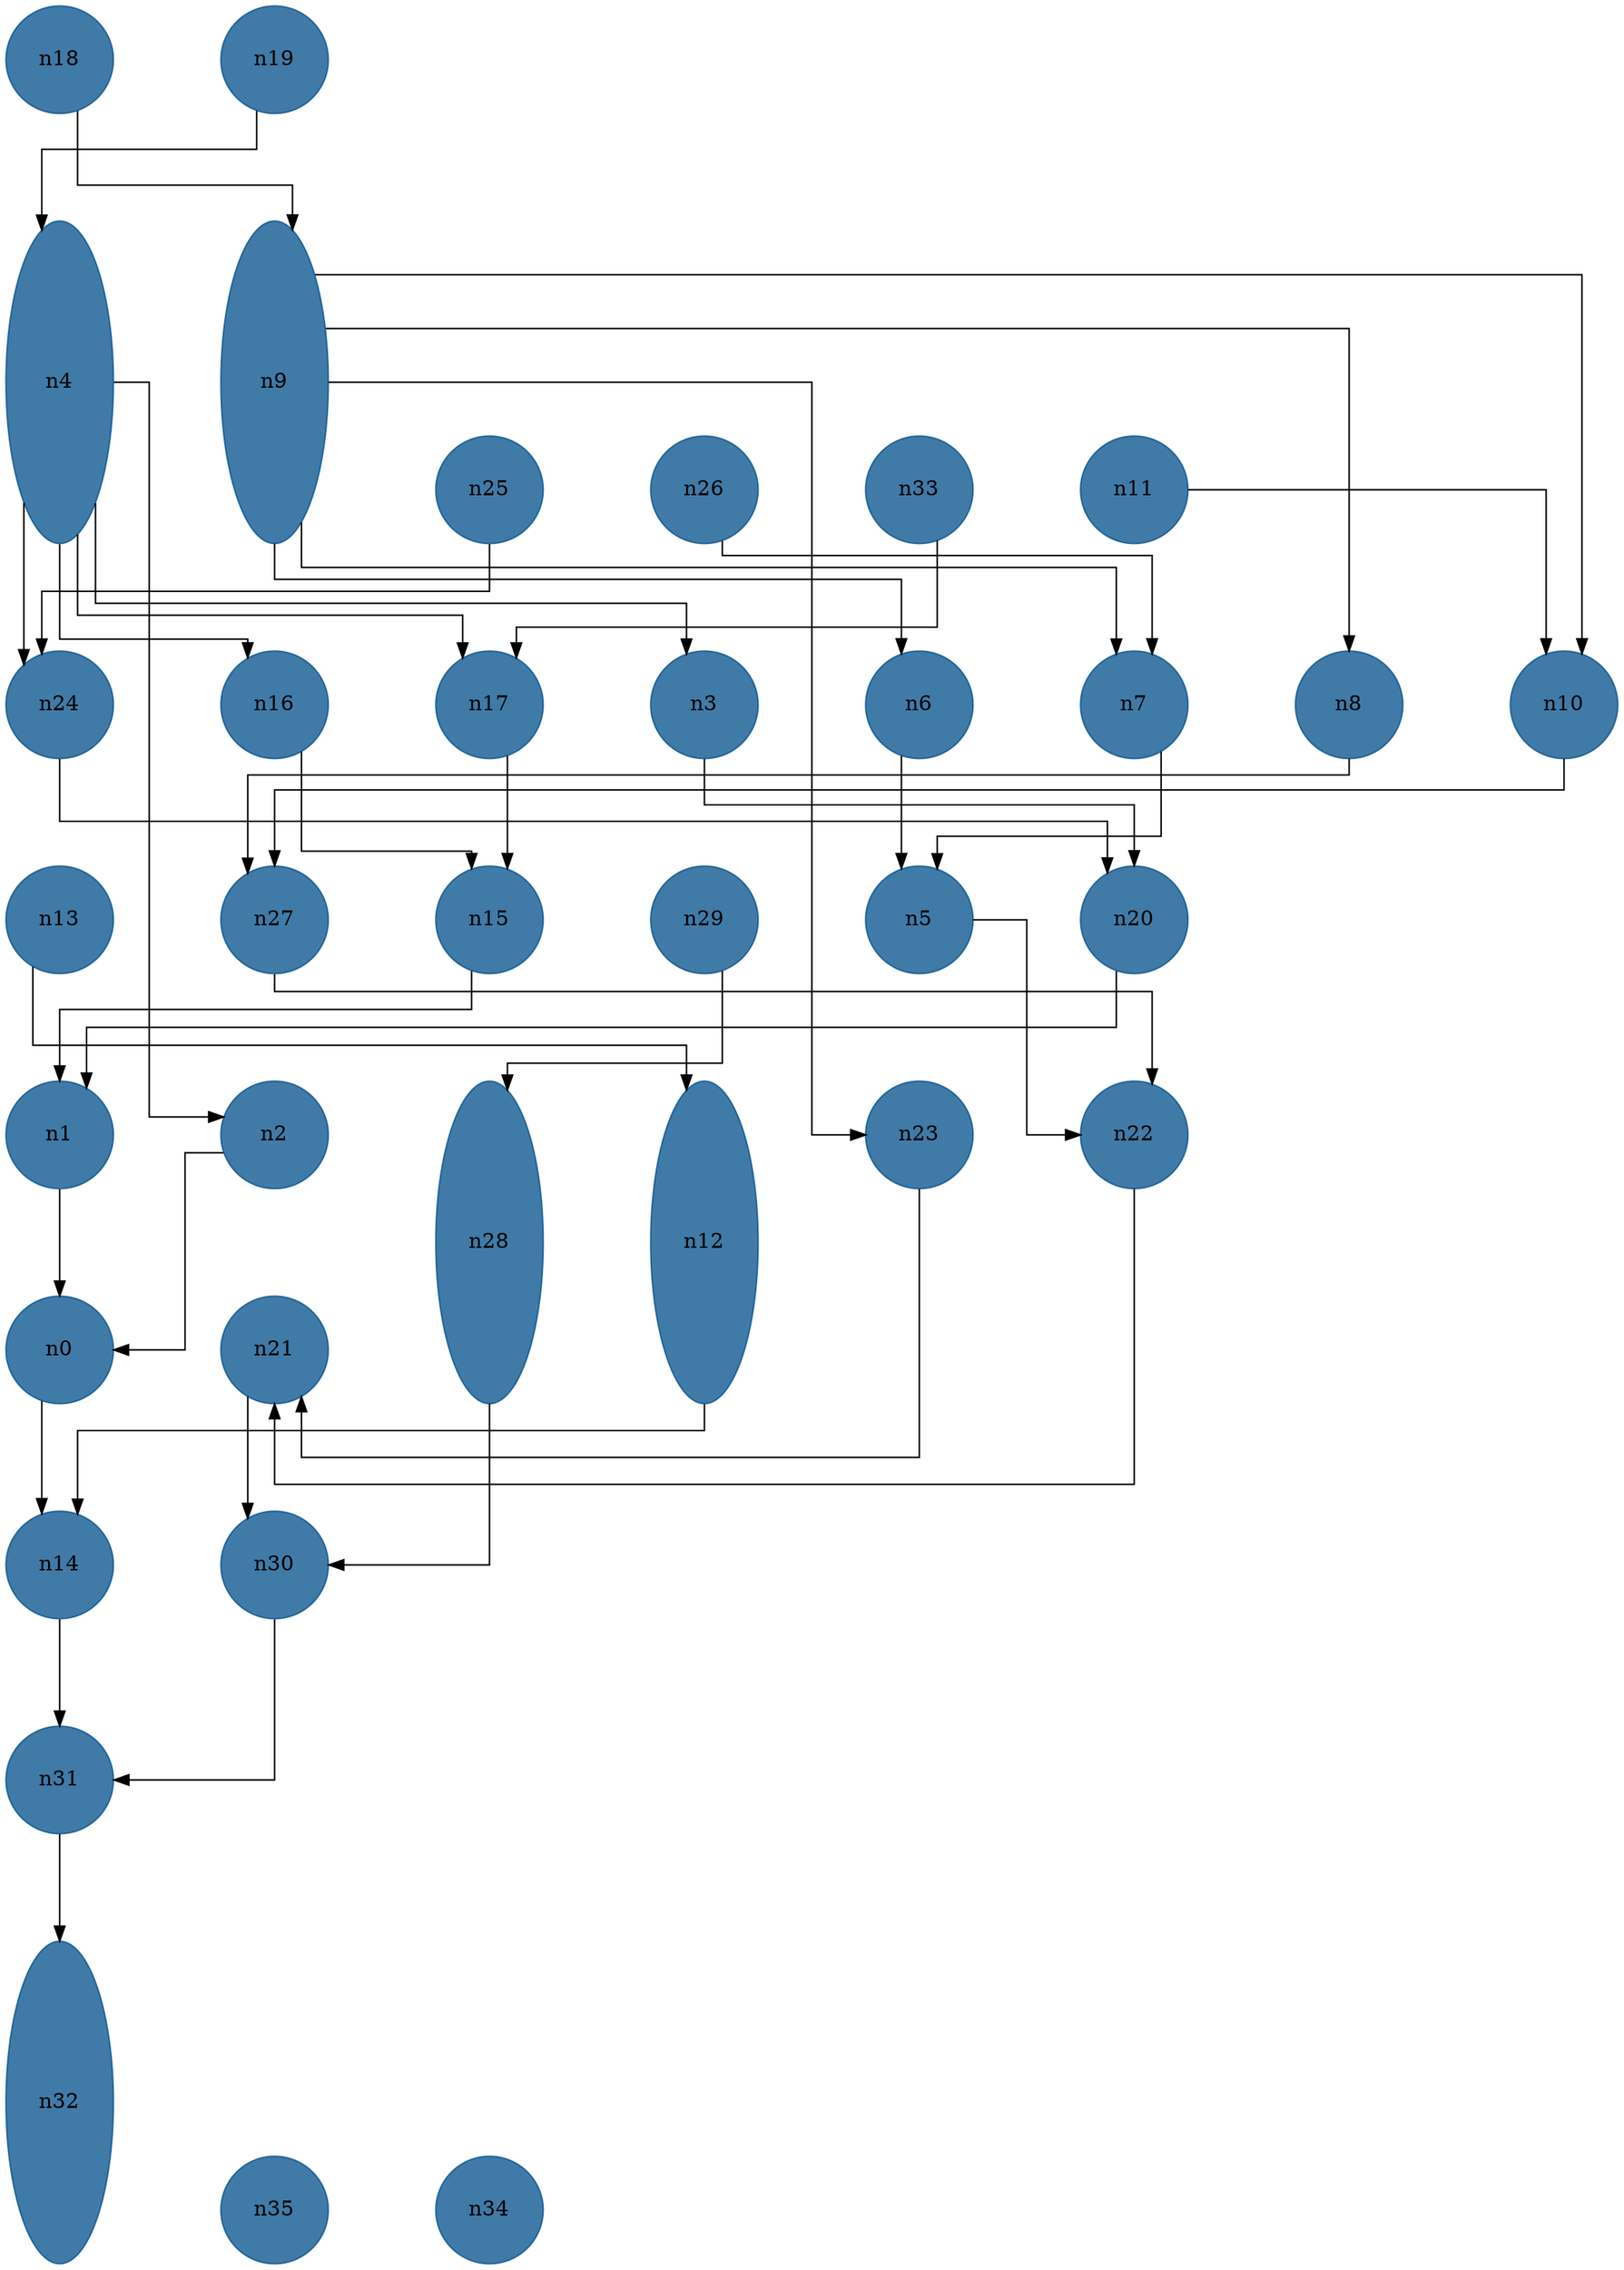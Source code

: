 //do not use DOT to generate pdf use NEATO or FDP
digraph{
layout="neato";
splines="ortho";
n18[shape="ellipse", style="filled", color="#004E8ABF", pos="0,22!", height="1", width="1"];
n18 -> n9;
n19[shape="ellipse", style="filled", color="#004E8ABF", pos="2,22!", height="1", width="1"];
n19 -> n4;
n4[shape="ellipse", style="filled", color="#004E8ABF", pos="0,19!", height="3", width="1"];
n4 -> n24;
n4 -> n16;
n4 -> n2;
n4 -> n3;
n4 -> n17;
n9[shape="ellipse", style="filled", color="#004E8ABF", pos="2,19!", height="3", width="1"];
n9 -> n6;
n9 -> n7;
n9 -> n8;
n9 -> n10;
n9 -> n23;
n25[shape="ellipse", style="filled", color="#004E8ABF", pos="4,18!", height="1", width="1"];
n25 -> n24;
n26[shape="ellipse", style="filled", color="#004E8ABF", pos="6,18!", height="1", width="1"];
n26 -> n7;
n33[shape="ellipse", style="filled", color="#004E8ABF", pos="8,18!", height="1", width="1"];
n33 -> n17;
n11[shape="ellipse", style="filled", color="#004E8ABF", pos="10,18!", height="1", width="1"];
n11 -> n10;
n24[shape="ellipse", style="filled", color="#004E8ABF", pos="0,16!", height="1", width="1"];
n24 -> n20;
n16[shape="ellipse", style="filled", color="#004E8ABF", pos="2,16!", height="1", width="1"];
n16 -> n15;
n17[shape="ellipse", style="filled", color="#004E8ABF", pos="4,16!", height="1", width="1"];
n17 -> n15;
n3[shape="ellipse", style="filled", color="#004E8ABF", pos="6,16!", height="1", width="1"];
n3 -> n20;
n6[shape="ellipse", style="filled", color="#004E8ABF", pos="8,16!", height="1", width="1"];
n6 -> n5;
n7[shape="ellipse", style="filled", color="#004E8ABF", pos="10,16!", height="1", width="1"];
n7 -> n5;
n8[shape="ellipse", style="filled", color="#004E8ABF", pos="12,16!", height="1", width="1"];
n8 -> n27;
n10[shape="ellipse", style="filled", color="#004E8ABF", pos="14,16!", height="1", width="1"];
n10 -> n27;
n13[shape="ellipse", style="filled", color="#004E8ABF", pos="0,14!", height="1", width="1"];
n13 -> n12;
n27[shape="ellipse", style="filled", color="#004E8ABF", pos="2,14!", height="1", width="1"];
n27 -> n22;
n15[shape="ellipse", style="filled", color="#004E8ABF", pos="4,14!", height="1", width="1"];
n15 -> n1;
n29[shape="ellipse", style="filled", color="#004E8ABF", pos="6,14!", height="1", width="1"];
n29 -> n28;
n5[shape="ellipse", style="filled", color="#004E8ABF", pos="8,14!", height="1", width="1"];
n5 -> n22;
n20[shape="ellipse", style="filled", color="#004E8ABF", pos="10,14!", height="1", width="1"];
n20 -> n1;
n1[shape="ellipse", style="filled", color="#004E8ABF", pos="0,12!", height="1", width="1"];
n1 -> n0;
n2[shape="ellipse", style="filled", color="#004E8ABF", pos="2,12!", height="1", width="1"];
n2 -> n0;
n28[shape="ellipse", style="filled", color="#004E8ABF", pos="4,11!", height="3", width="1"];
n28 -> n30;
n12[shape="ellipse", style="filled", color="#004E8ABF", pos="6,11!", height="3", width="1"];
n12 -> n14;
n23[shape="ellipse", style="filled", color="#004E8ABF", pos="8,12!", height="1", width="1"];
n23 -> n21;
n22[shape="ellipse", style="filled", color="#004E8ABF", pos="10,12!", height="1", width="1"];
n22 -> n21;
n0[shape="ellipse", style="filled", color="#004E8ABF", pos="0,10!", height="1", width="1"];
n0 -> n14;
n21[shape="ellipse", style="filled", color="#004E8ABF", pos="2,10!", height="1", width="1"];
n21 -> n30;
n14[shape="ellipse", style="filled", color="#004E8ABF", pos="0,8!", height="1", width="1"];
n14 -> n31;
n30[shape="ellipse", style="filled", color="#004E8ABF", pos="2,8!", height="1", width="1"];
n30 -> n31;
n31[shape="ellipse", style="filled", color="#004E8ABF", pos="0,6!", height="1", width="1"];
n31 -> n32;
n32[shape="ellipse", style="filled", color="#004E8ABF", pos="0,3!", height="3", width="1"];
n35[shape="ellipse", style="filled", color="#004E8ABF", pos="2,2!", height="1", width="1"];
n34[shape="ellipse", style="filled", color="#004E8ABF", pos="4,2!", height="1", width="1"];
}